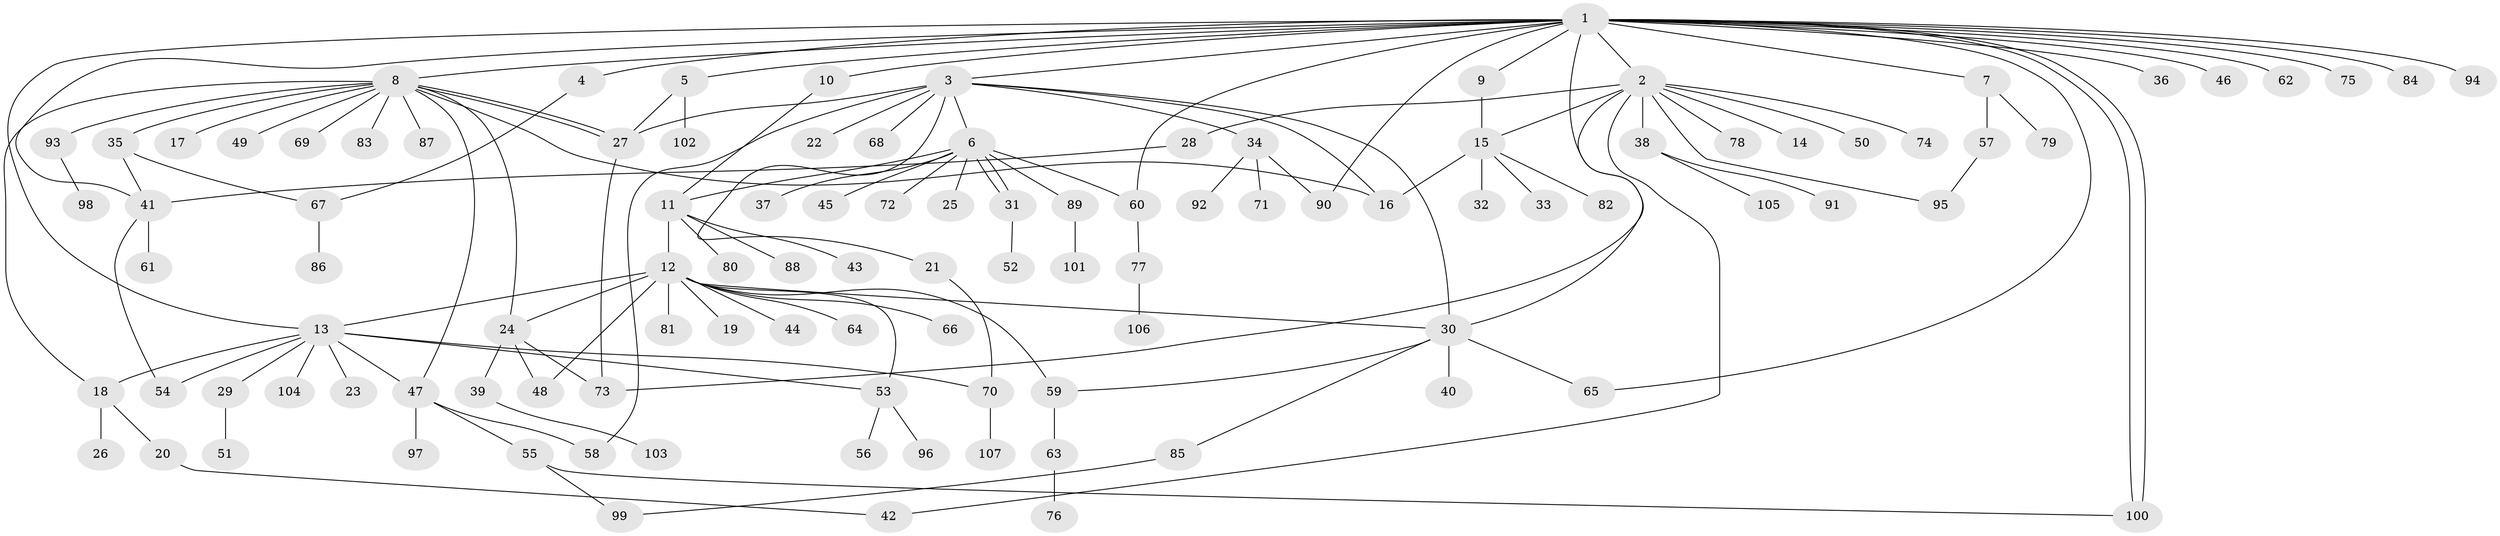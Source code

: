 // Generated by graph-tools (version 1.1) at 2025/35/03/09/25 02:35:16]
// undirected, 107 vertices, 139 edges
graph export_dot {
graph [start="1"]
  node [color=gray90,style=filled];
  1;
  2;
  3;
  4;
  5;
  6;
  7;
  8;
  9;
  10;
  11;
  12;
  13;
  14;
  15;
  16;
  17;
  18;
  19;
  20;
  21;
  22;
  23;
  24;
  25;
  26;
  27;
  28;
  29;
  30;
  31;
  32;
  33;
  34;
  35;
  36;
  37;
  38;
  39;
  40;
  41;
  42;
  43;
  44;
  45;
  46;
  47;
  48;
  49;
  50;
  51;
  52;
  53;
  54;
  55;
  56;
  57;
  58;
  59;
  60;
  61;
  62;
  63;
  64;
  65;
  66;
  67;
  68;
  69;
  70;
  71;
  72;
  73;
  74;
  75;
  76;
  77;
  78;
  79;
  80;
  81;
  82;
  83;
  84;
  85;
  86;
  87;
  88;
  89;
  90;
  91;
  92;
  93;
  94;
  95;
  96;
  97;
  98;
  99;
  100;
  101;
  102;
  103;
  104;
  105;
  106;
  107;
  1 -- 2;
  1 -- 3;
  1 -- 4;
  1 -- 5;
  1 -- 7;
  1 -- 8;
  1 -- 9;
  1 -- 10;
  1 -- 13;
  1 -- 30;
  1 -- 36;
  1 -- 41;
  1 -- 46;
  1 -- 60;
  1 -- 62;
  1 -- 65;
  1 -- 75;
  1 -- 84;
  1 -- 90;
  1 -- 94;
  1 -- 100;
  1 -- 100;
  2 -- 14;
  2 -- 15;
  2 -- 28;
  2 -- 38;
  2 -- 42;
  2 -- 50;
  2 -- 73;
  2 -- 74;
  2 -- 78;
  2 -- 95;
  3 -- 6;
  3 -- 16;
  3 -- 21;
  3 -- 22;
  3 -- 27;
  3 -- 30;
  3 -- 34;
  3 -- 58;
  3 -- 68;
  4 -- 67;
  5 -- 27;
  5 -- 102;
  6 -- 11;
  6 -- 25;
  6 -- 31;
  6 -- 31;
  6 -- 37;
  6 -- 45;
  6 -- 60;
  6 -- 72;
  6 -- 89;
  7 -- 57;
  7 -- 79;
  8 -- 16;
  8 -- 17;
  8 -- 18;
  8 -- 24;
  8 -- 27;
  8 -- 27;
  8 -- 35;
  8 -- 47;
  8 -- 49;
  8 -- 69;
  8 -- 83;
  8 -- 87;
  8 -- 93;
  9 -- 15;
  10 -- 11;
  11 -- 12;
  11 -- 43;
  11 -- 80;
  11 -- 88;
  12 -- 13;
  12 -- 19;
  12 -- 24;
  12 -- 30;
  12 -- 44;
  12 -- 48;
  12 -- 53;
  12 -- 59;
  12 -- 64;
  12 -- 66;
  12 -- 81;
  13 -- 18;
  13 -- 23;
  13 -- 29;
  13 -- 47;
  13 -- 53;
  13 -- 54;
  13 -- 70;
  13 -- 104;
  15 -- 16;
  15 -- 32;
  15 -- 33;
  15 -- 82;
  18 -- 20;
  18 -- 26;
  20 -- 42;
  21 -- 70;
  24 -- 39;
  24 -- 48;
  24 -- 73;
  27 -- 73;
  28 -- 41;
  29 -- 51;
  30 -- 40;
  30 -- 59;
  30 -- 65;
  30 -- 85;
  31 -- 52;
  34 -- 71;
  34 -- 90;
  34 -- 92;
  35 -- 41;
  35 -- 67;
  38 -- 91;
  38 -- 105;
  39 -- 103;
  41 -- 54;
  41 -- 61;
  47 -- 55;
  47 -- 58;
  47 -- 97;
  53 -- 56;
  53 -- 96;
  55 -- 99;
  55 -- 100;
  57 -- 95;
  59 -- 63;
  60 -- 77;
  63 -- 76;
  67 -- 86;
  70 -- 107;
  77 -- 106;
  85 -- 99;
  89 -- 101;
  93 -- 98;
}
